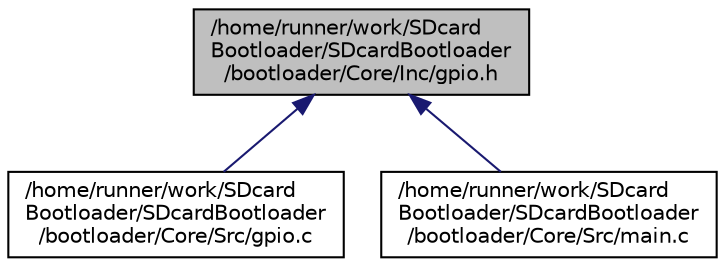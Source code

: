 digraph "/home/runner/work/SDcardBootloader/SDcardBootloader/bootloader/Core/Inc/gpio.h"
{
 // LATEX_PDF_SIZE
  edge [fontname="Helvetica",fontsize="10",labelfontname="Helvetica",labelfontsize="10"];
  node [fontname="Helvetica",fontsize="10",shape=record];
  Node1 [label="/home/runner/work/SDcard\lBootloader/SDcardBootloader\l/bootloader/Core/Inc/gpio.h",height=0.2,width=0.4,color="black", fillcolor="grey75", style="filled", fontcolor="black",tooltip="This file contains all the function prototypes for the gpio.c file."];
  Node1 -> Node2 [dir="back",color="midnightblue",fontsize="10",style="solid"];
  Node2 [label="/home/runner/work/SDcard\lBootloader/SDcardBootloader\l/bootloader/Core/Src/gpio.c",height=0.2,width=0.4,color="black", fillcolor="white", style="filled",URL="$gpio_8c.html",tooltip="This file provides code for the configuration of all used GPIO pins."];
  Node1 -> Node3 [dir="back",color="midnightblue",fontsize="10",style="solid"];
  Node3 [label="/home/runner/work/SDcard\lBootloader/SDcardBootloader\l/bootloader/Core/Src/main.c",height=0.2,width=0.4,color="black", fillcolor="white", style="filled",URL="$main_8c.html",tooltip=": Main program body"];
}
